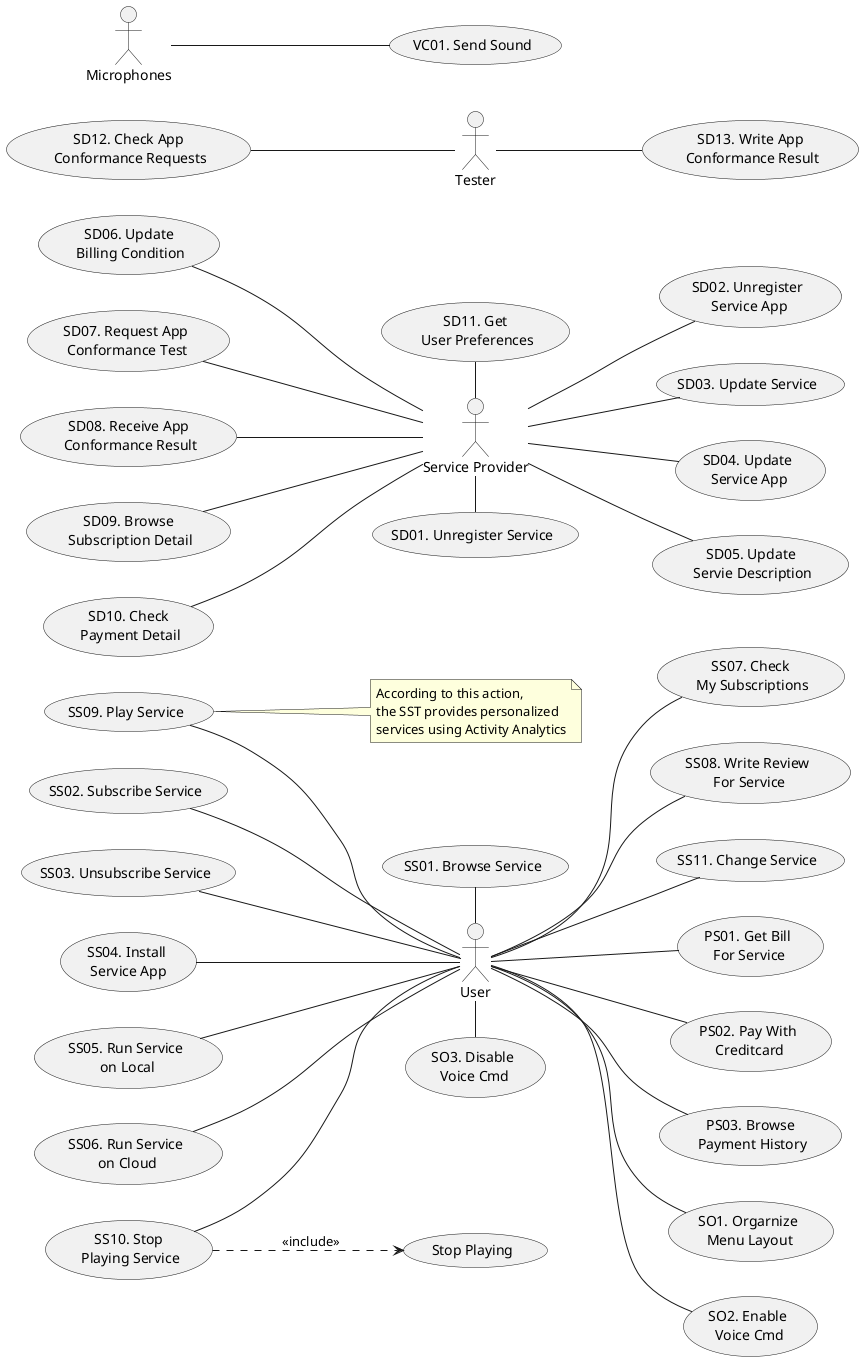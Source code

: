 @startuml
skinparam shadowing false
left to right direction

' 4.5. Subscribing Smart Services -> SS
(SS01. Browse Service) - :User:
(SS02. Subscribe Service) -- :User:
(SS03. Unsubscribe Service) -- :User:
(SS04. Install\n Service App) -- :User:
(SS05. Run Service\n on Local) -- :User:
(SS06. Run Service\n on Cloud) -- :User:
:User: -- (SS07. Check\n My Subscriptions)
:User: -- (SS08. Write Review\n For Service)
(SS09. Play Service) -- :User:
note right of (SS09. Play Service)
  According to this action,
  the SST provides personalized
  services using Activity Analytics
end note
(SS10. Stop\n Playing Service) -- :User:
(SS10. Stop\n Playing Service) ..> (Stop Playing) : <<include>>
:User: -- (SS11. Change Service)

' 4.6. Centralized Payment Services -> PS
:User: -- (PS01. Get Bill\n For Service)
:User: -- (PS02. Pay With\n Creditcard)
:User: -- (PS03. Browse\n Payment History)

' 4.9. Setting Options -> SO
:User: -- (SO1. Orgarnize\n Menu Layout)
:User: -- (SO2. Enable\n Voice Cmd)
:User: - (SO3. Disable\n Voice Cmd)

' 4.10. Functionality of Smart Service Developers -> SD
:Service Provider: - (SD01. Unregister Service)
:Service Provider: -- (SD02. Unregister\n Service App)
:Service Provider: -- (SD03. Update Service)
:Service Provider: -- (SD04. Update\n Service App)
:Service Provider: -- (SD05. Update\n Servie Description)
(SD06. Update\n Billing Condition) -- :Service Provider:
(SD07. Request App\n Conformance Test) -- :Service Provider:
(SD08. Receive App\n Conformance Result) -- :Service Provider:
(SD09. Browse\n Subscription Detail) -- :Service Provider:
(SD10. Check\n Payment Detail) -- :Service Provider:
(SD11. Get\n User Preferences) - :Service Provider:

(SD12. Check App\n Conformance Requests) -- :Tester:
:Tester: -- (SD13. Write App\n Conformance Result)

' 4.11 Voice Communication -> VC
:Microphones: -- (VC01. Send Sound)


@enduml